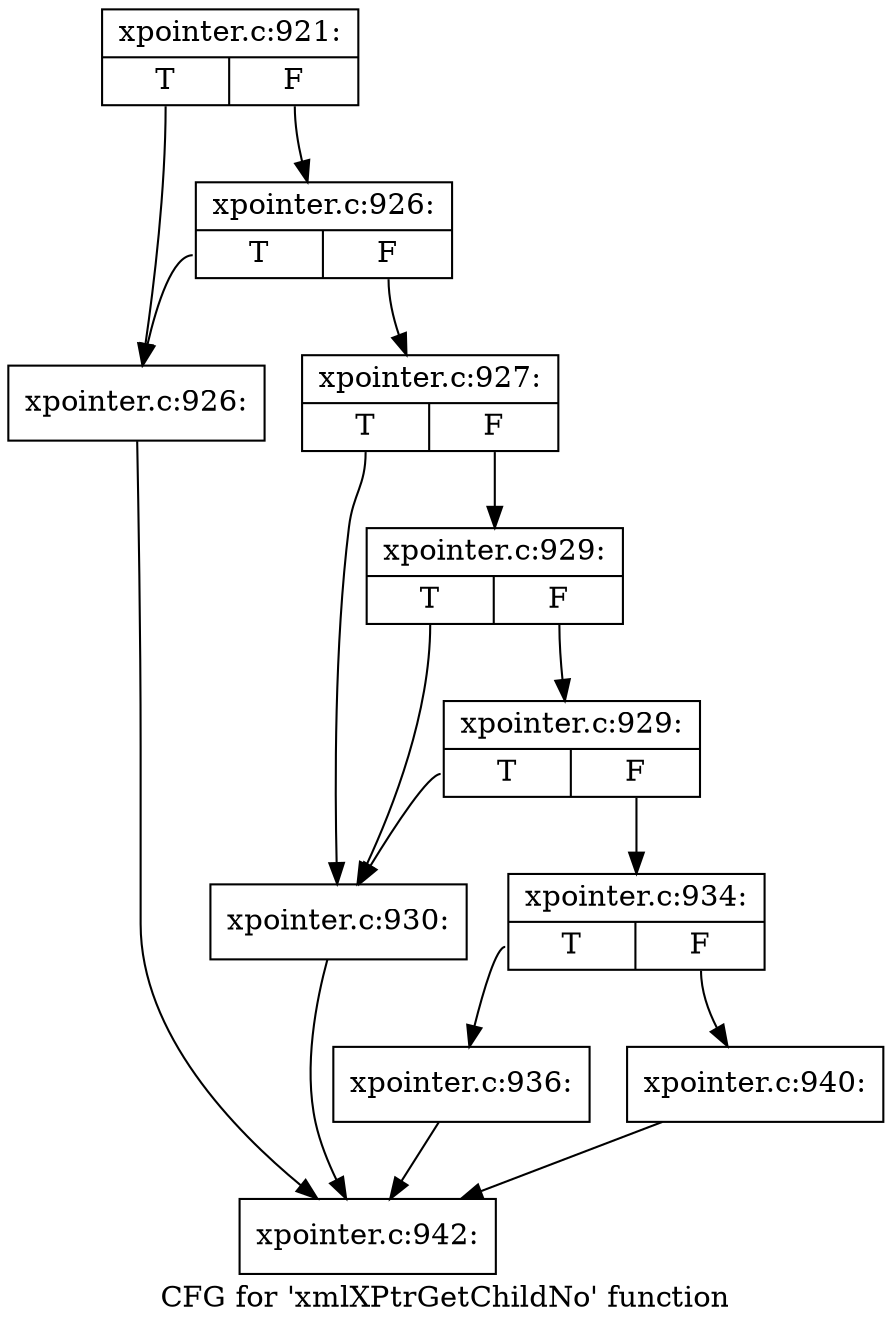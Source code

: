 digraph "CFG for 'xmlXPtrGetChildNo' function" {
	label="CFG for 'xmlXPtrGetChildNo' function";

	Node0x51e58e0 [shape=record,label="{xpointer.c:921:|{<s0>T|<s1>F}}"];
	Node0x51e58e0:s0 -> Node0x51e6670;
	Node0x51e58e0:s1 -> Node0x51e6710;
	Node0x51e6710 [shape=record,label="{xpointer.c:926:|{<s0>T|<s1>F}}"];
	Node0x51e6710:s0 -> Node0x51e6670;
	Node0x51e6710:s1 -> Node0x51e66c0;
	Node0x51e6670 [shape=record,label="{xpointer.c:926:}"];
	Node0x51e6670 -> Node0x51e5c10;
	Node0x51e66c0 [shape=record,label="{xpointer.c:927:|{<s0>T|<s1>F}}"];
	Node0x51e66c0:s0 -> Node0x51e74b0;
	Node0x51e66c0:s1 -> Node0x51e75d0;
	Node0x51e75d0 [shape=record,label="{xpointer.c:929:|{<s0>T|<s1>F}}"];
	Node0x51e75d0:s0 -> Node0x51e74b0;
	Node0x51e75d0:s1 -> Node0x51e7550;
	Node0x51e7550 [shape=record,label="{xpointer.c:929:|{<s0>T|<s1>F}}"];
	Node0x51e7550:s0 -> Node0x51e74b0;
	Node0x51e7550:s1 -> Node0x51e7500;
	Node0x51e74b0 [shape=record,label="{xpointer.c:930:}"];
	Node0x51e74b0 -> Node0x51e5c10;
	Node0x51e7500 [shape=record,label="{xpointer.c:934:|{<s0>T|<s1>F}}"];
	Node0x51e7500:s0 -> Node0x51e8b80;
	Node0x51e7500:s1 -> Node0x51e8eb0;
	Node0x51e8b80 [shape=record,label="{xpointer.c:936:}"];
	Node0x51e8b80 -> Node0x51e5c10;
	Node0x51e8eb0 [shape=record,label="{xpointer.c:940:}"];
	Node0x51e8eb0 -> Node0x51e5c10;
	Node0x51e5c10 [shape=record,label="{xpointer.c:942:}"];
}

